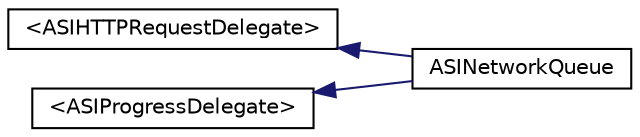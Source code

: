 digraph G
{
  edge [fontname="Helvetica",fontsize="10",labelfontname="Helvetica",labelfontsize="10"];
  node [fontname="Helvetica",fontsize="10",shape=record];
  rankdir="LR";
  Node1 [label="\<ASIHTTPRequestDelegate\>",height=0.2,width=0.4,color="black", fillcolor="white", style="filled",URL="$protocol_a_s_i_h_t_t_p_request_delegate-p.html"];
  Node1 -> Node2 [dir="back",color="midnightblue",fontsize="10",style="solid",fontname="Helvetica"];
  Node2 [label="ASINetworkQueue",height=0.2,width=0.4,color="black", fillcolor="white", style="filled",URL="$interface_a_s_i_network_queue.html"];
  Node3 [label="\<ASIProgressDelegate\>",height=0.2,width=0.4,color="black", fillcolor="white", style="filled",URL="$protocol_a_s_i_progress_delegate-p.html"];
  Node3 -> Node2 [dir="back",color="midnightblue",fontsize="10",style="solid",fontname="Helvetica"];
}
